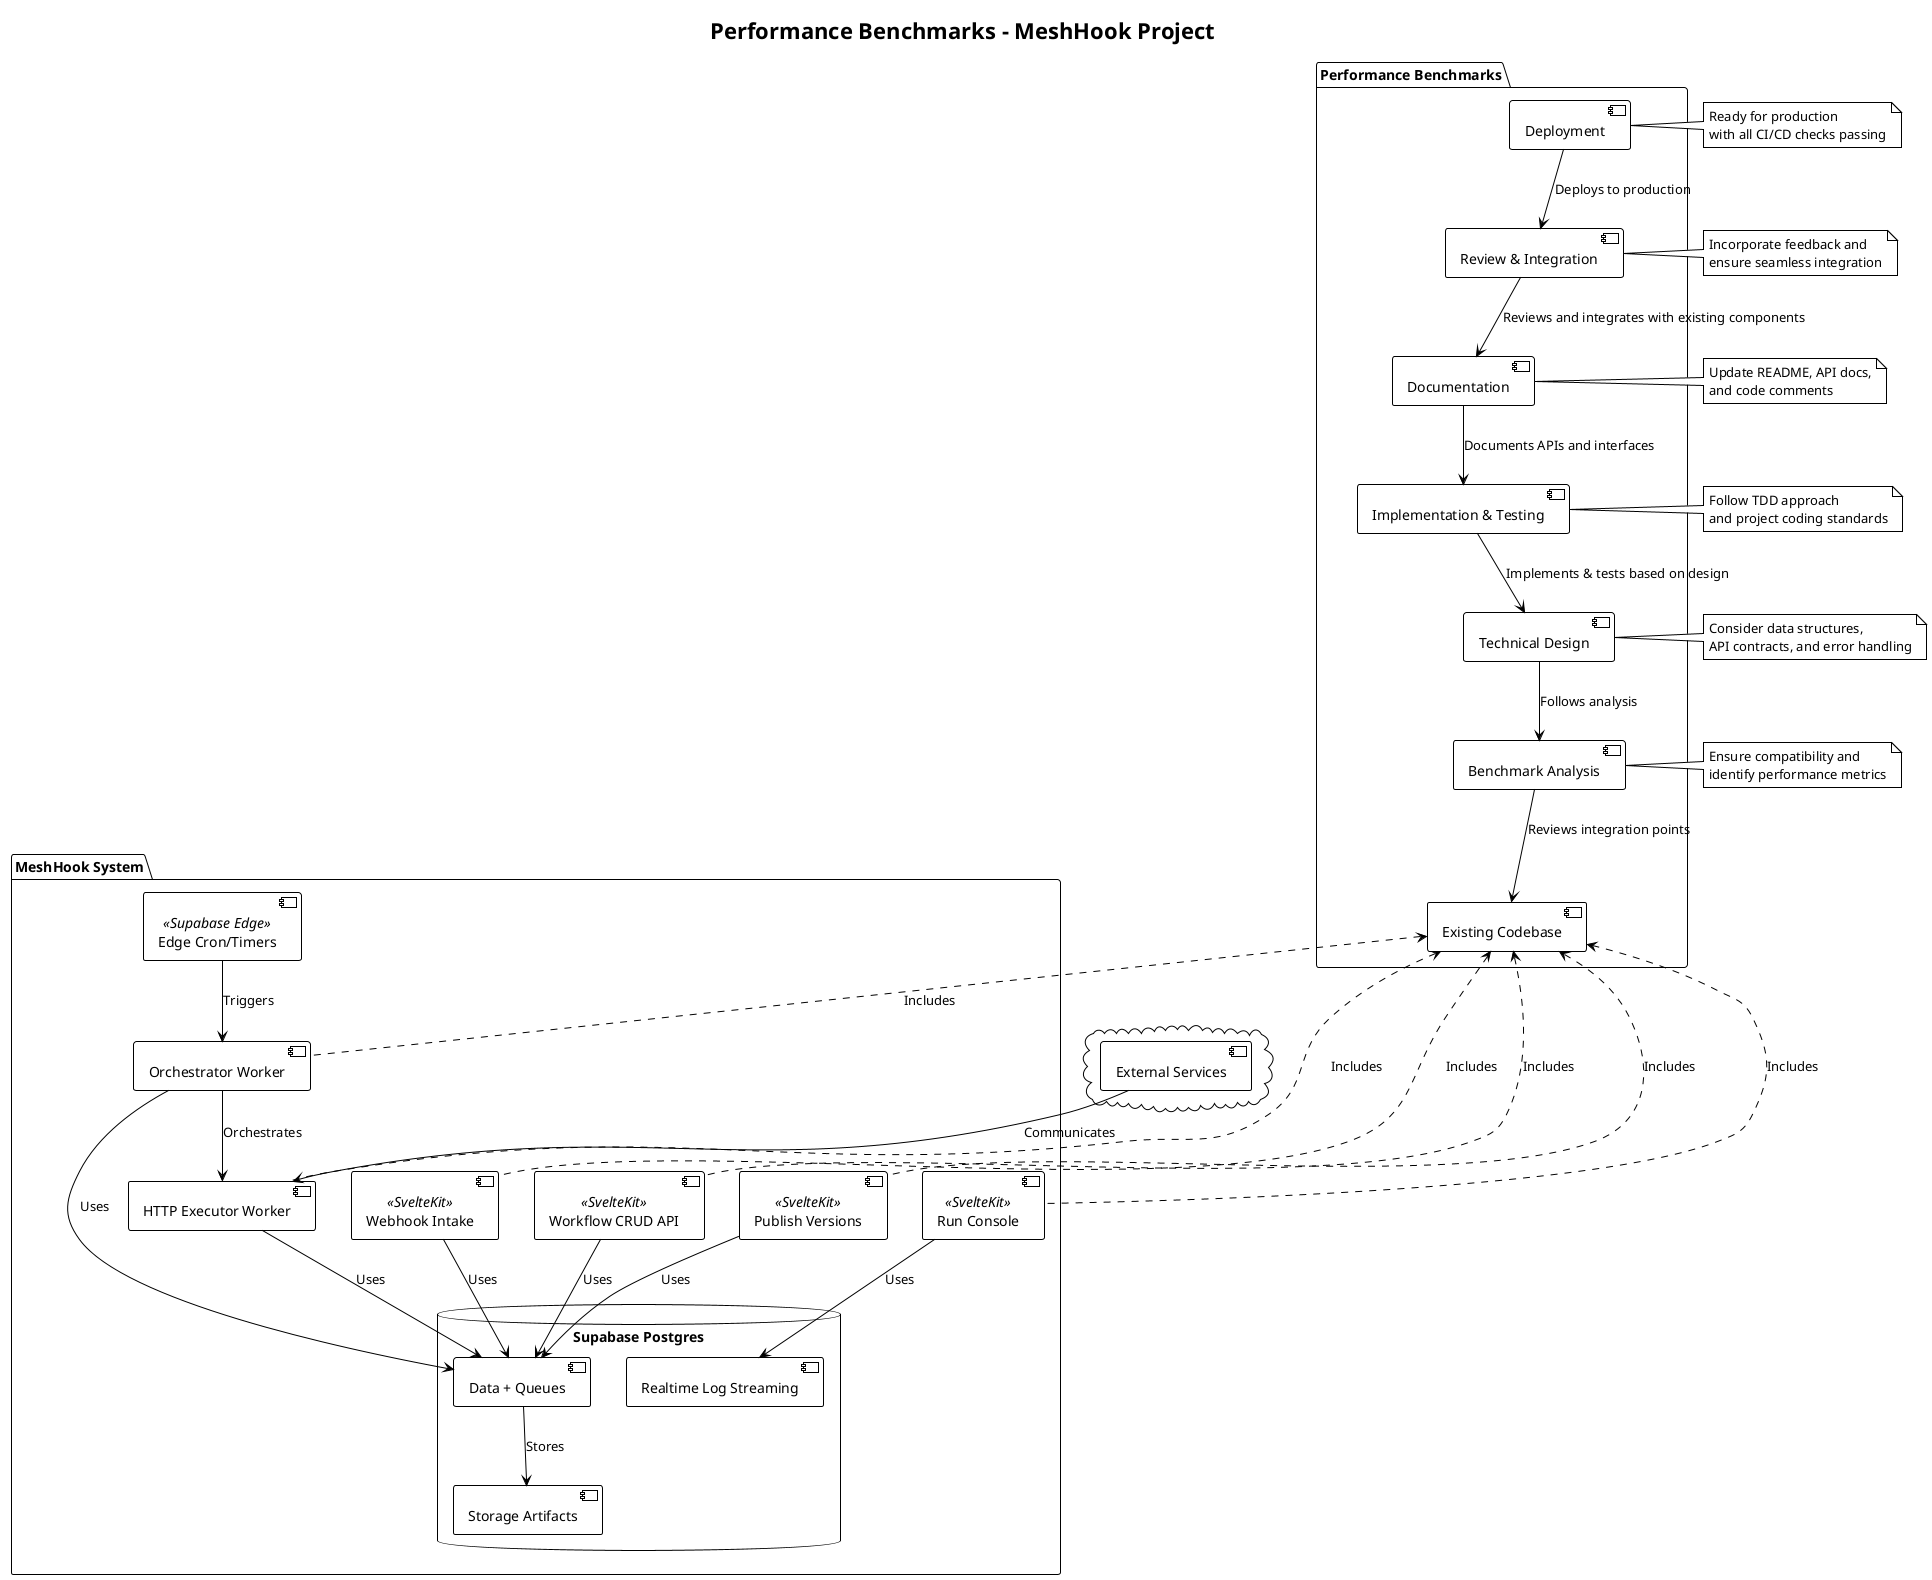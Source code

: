 @startuml
!theme plain

title Performance Benchmarks - MeshHook Project

package "MeshHook System" {
    [Webhook Intake] <<SvelteKit>>
    [Workflow CRUD API] <<SvelteKit>>
    [Publish Versions] <<SvelteKit>>
    [Run Console] <<SvelteKit>>
    [Orchestrator Worker]
    [HTTP Executor Worker]
    database "Supabase Postgres" {
        [Data + Queues]
        [Realtime Log Streaming]
        [Storage Artifacts]
    }
    [Edge Cron/Timers] <<Supabase Edge>>
}

cloud {
    [External Services]
}

[Webhook Intake] --> [Data + Queues] : Uses
[Workflow CRUD API] --> [Data + Queues] : Uses
[Publish Versions] --> [Data + Queues] : Uses
[Run Console] --> [Realtime Log Streaming] : Uses
[Orchestrator Worker] --> [Data + Queues] : Uses
[HTTP Executor Worker] --> [Data + Queues] : Uses
[Edge Cron/Timers] --> [Orchestrator Worker] : Triggers
[Orchestrator Worker] --> [HTTP Executor Worker] : Orchestrates
[Data + Queues] --> [Storage Artifacts] : Stores
[External Services] --> [HTTP Executor Worker] : Communicates

package "Performance Benchmarks" {
    [Benchmark Analysis] --> [Existing Codebase] : Reviews integration points
    [Technical Design] --> [Benchmark Analysis] : Follows analysis
    [Implementation & Testing] --> [Technical Design] : Implements & tests based on design
    [Documentation] --> [Implementation & Testing] : Documents APIs and interfaces
    [Review & Integration] --> [Documentation] : Reviews and integrates with existing components
    [Deployment] --> [Review & Integration] : Deploys to production
}

[Existing Codebase] <.. [Webhook Intake] : Includes
[Existing Codebase] <.. [Workflow CRUD API] : Includes
[Existing Codebase] <.. [Publish Versions] : Includes
[Existing Codebase] <.. [Run Console] : Includes
[Existing Codebase] <.. [Orchestrator Worker] : Includes
[Existing Codebase] <.. [HTTP Executor Worker] : Includes

note right of [Benchmark Analysis]
  Ensure compatibility and
  identify performance metrics
end note

note right of [Technical Design]
  Consider data structures,
  API contracts, and error handling
end note

note right of [Implementation & Testing]
  Follow TDD approach
  and project coding standards
end note

note right of [Documentation]
  Update README, API docs,
  and code comments
end note

note right of [Review & Integration]
  Incorporate feedback and
  ensure seamless integration
end note

note right of [Deployment]
  Ready for production
  with all CI/CD checks passing
end note

@enduml